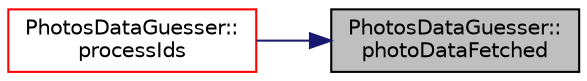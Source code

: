 digraph "PhotosDataGuesser::photoDataFetched"
{
 // LATEX_PDF_SIZE
  edge [fontname="Helvetica",fontsize="10",labelfontname="Helvetica",labelfontsize="10"];
  node [fontname="Helvetica",fontsize="10",shape=record];
  rankdir="RL";
  Node1 [label="PhotosDataGuesser::\lphotoDataFetched",height=0.2,width=0.4,color="black", fillcolor="grey75", style="filled", fontcolor="black",tooltip=" "];
  Node1 -> Node2 [dir="back",color="midnightblue",fontsize="10",style="solid",fontname="Helvetica"];
  Node2 [label="PhotosDataGuesser::\lprocessIds",height=0.2,width=0.4,color="red", fillcolor="white", style="filled",URL="$class_photos_data_guesser.html#a0c4d77b18414fe4f4612e187c13c5f20",tooltip=" "];
}
